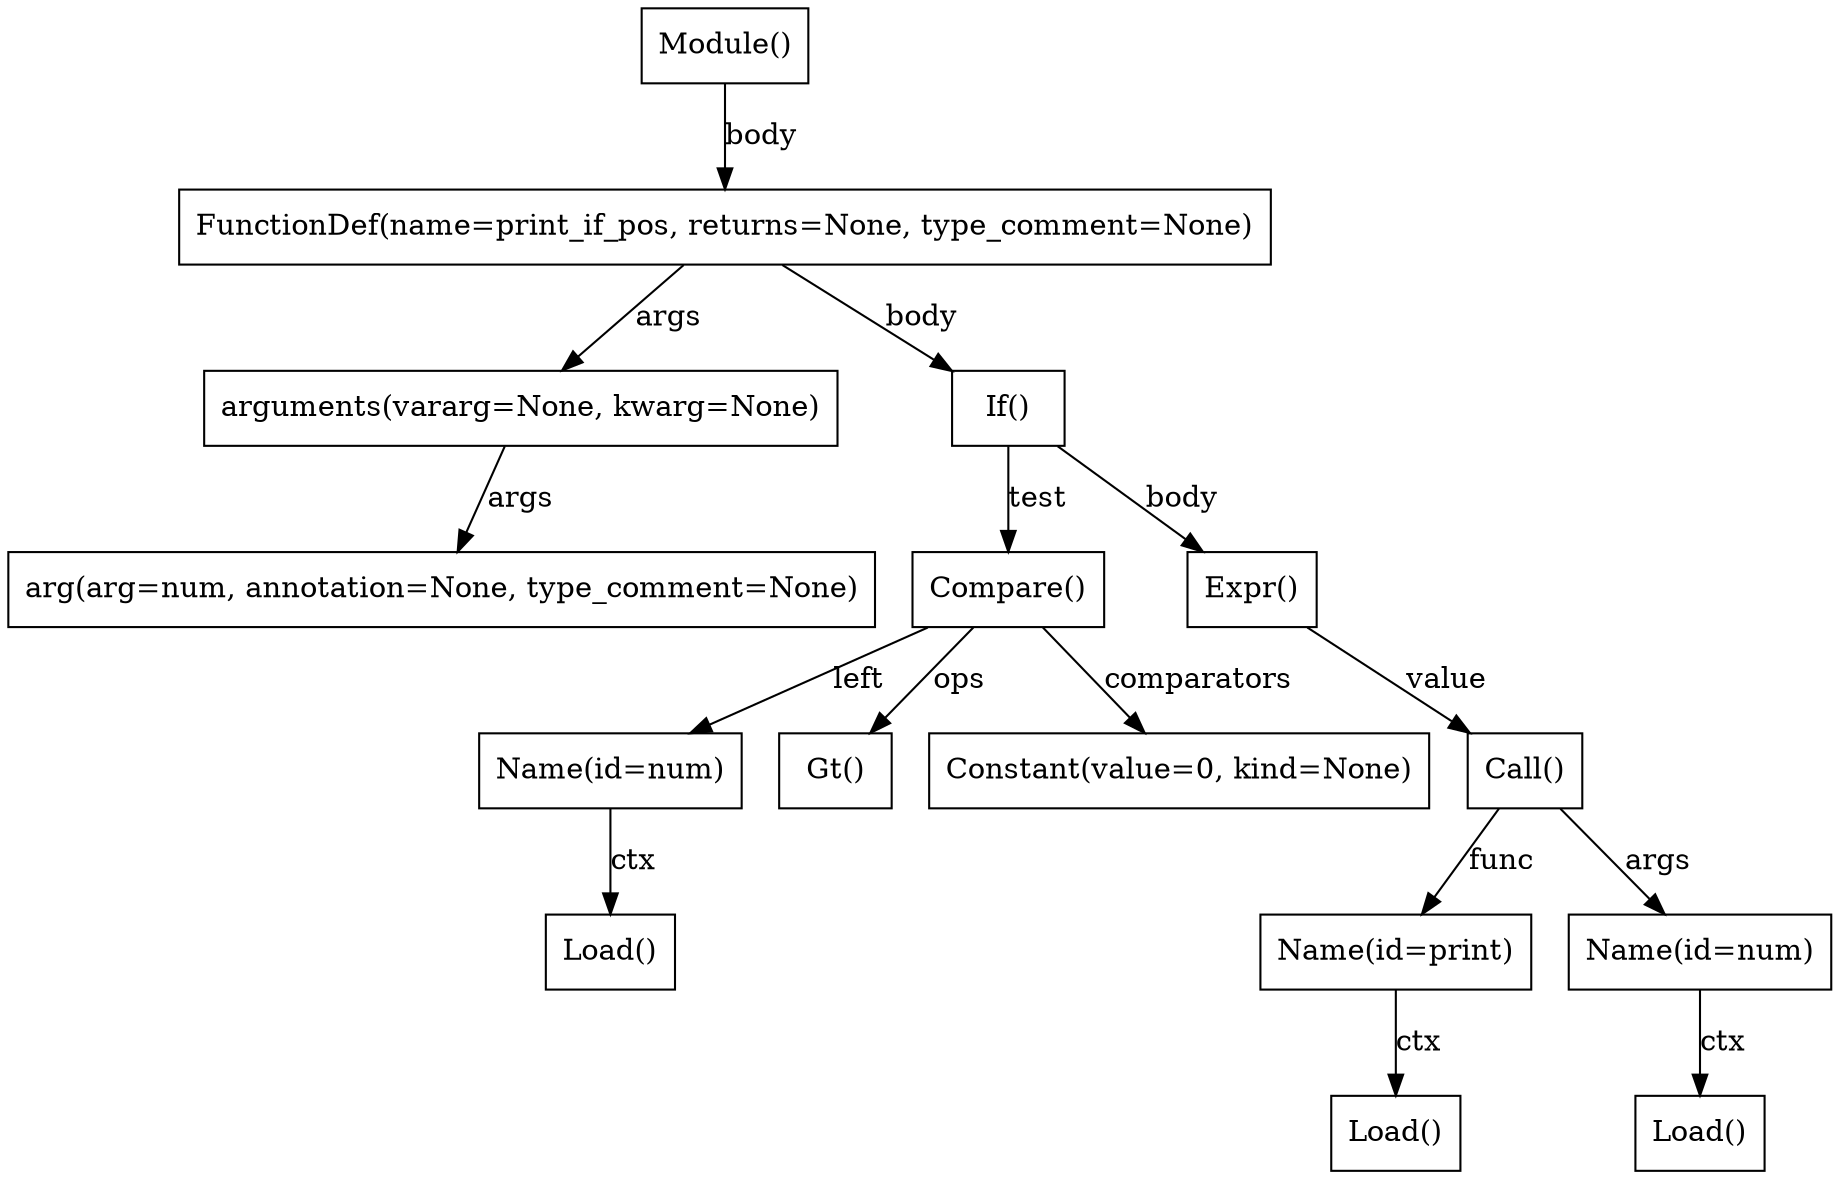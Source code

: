 digraph {
s0[label="Module()", shape=box]
s0 -> s1[label="body"]
s1[label="FunctionDef(name=print_if_pos, returns=None, type_comment=None)", shape=box]
s1 -> s2[label="args"]
s2[label="arguments(vararg=None, kwarg=None)", shape=box]
s2 -> s3[label="args"]
s3[label="arg(arg=num, annotation=None, type_comment=None)", shape=box]
s1 -> s4[label="body"]
s4[label="If()", shape=box]
s4 -> s5[label="test"]
s5[label="Compare()", shape=box]
s5 -> s6[label="left"]
s6[label="Name(id=num)", shape=box]
s6 -> s7[label="ctx"]
s7[label="Load()", shape=box]
s5 -> s8[label="ops"]
s8[label="Gt()", shape=box]
s5 -> s9[label="comparators"]
s9[label="Constant(value=0, kind=None)", shape=box]
s4 -> s10[label="body"]
s10[label="Expr()", shape=box]
s10 -> s11[label="value"]
s11[label="Call()", shape=box]
s11 -> s12[label="func"]
s12[label="Name(id=print)", shape=box]
s12 -> s13[label="ctx"]
s13[label="Load()", shape=box]
s11 -> s14[label="args"]
s14[label="Name(id=num)", shape=box]
s14 -> s15[label="ctx"]
s15[label="Load()", shape=box]
}